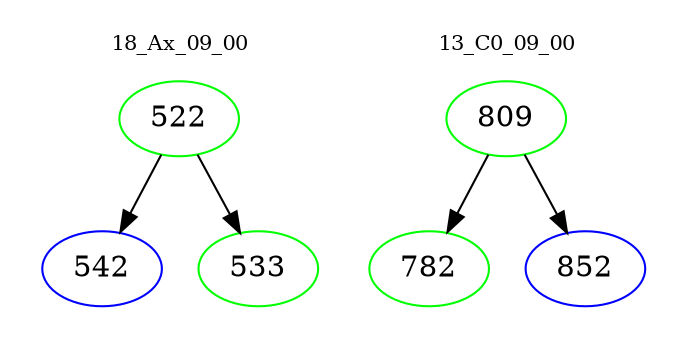 digraph{
subgraph cluster_0 {
color = white
label = "18_Ax_09_00";
fontsize=10;
T0_522 [label="522", color="green"]
T0_522 -> T0_542 [color="black"]
T0_542 [label="542", color="blue"]
T0_522 -> T0_533 [color="black"]
T0_533 [label="533", color="green"]
}
subgraph cluster_1 {
color = white
label = "13_C0_09_00";
fontsize=10;
T1_809 [label="809", color="green"]
T1_809 -> T1_782 [color="black"]
T1_782 [label="782", color="green"]
T1_809 -> T1_852 [color="black"]
T1_852 [label="852", color="blue"]
}
}
